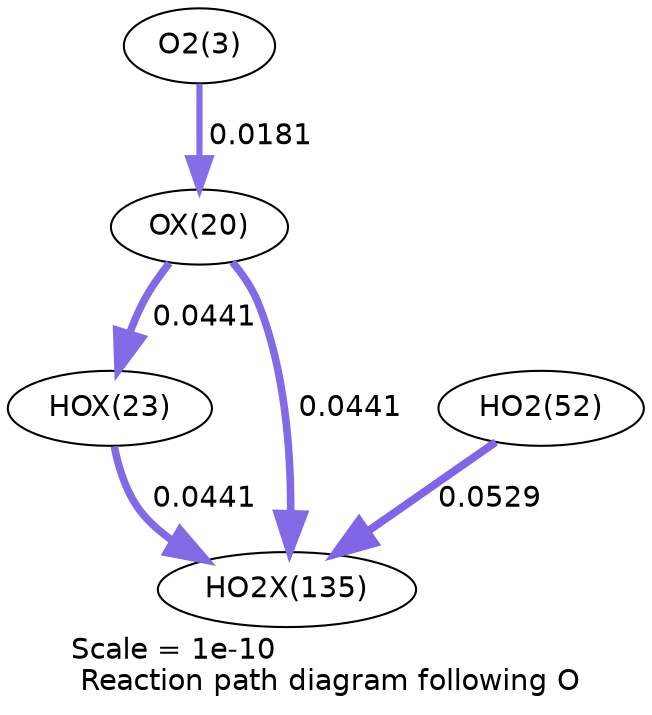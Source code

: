 digraph reaction_paths {
center=1;
s5 -> s26[fontname="Helvetica", penwidth=2.97, arrowsize=1.49, color="0.7, 0.518, 0.9"
, label=" 0.0181"];
s26 -> s29[fontname="Helvetica", penwidth=3.64, arrowsize=1.82, color="0.7, 0.544, 0.9"
, label=" 0.0441"];
s26 -> s39[fontname="Helvetica", penwidth=3.64, arrowsize=1.82, color="0.7, 0.544, 0.9"
, label=" 0.0441"];
s29 -> s39[fontname="Helvetica", penwidth=3.64, arrowsize=1.82, color="0.7, 0.544, 0.9"
, label=" 0.0441"];
s21 -> s39[fontname="Helvetica", penwidth=3.78, arrowsize=1.89, color="0.7, 0.553, 0.9"
, label=" 0.0529"];
s5 [ fontname="Helvetica", label="O2(3)"];
s21 [ fontname="Helvetica", label="HO2(52)"];
s26 [ fontname="Helvetica", label="OX(20)"];
s29 [ fontname="Helvetica", label="HOX(23)"];
s39 [ fontname="Helvetica", label="HO2X(135)"];
 label = "Scale = 1e-10\l Reaction path diagram following O";
 fontname = "Helvetica";
}
